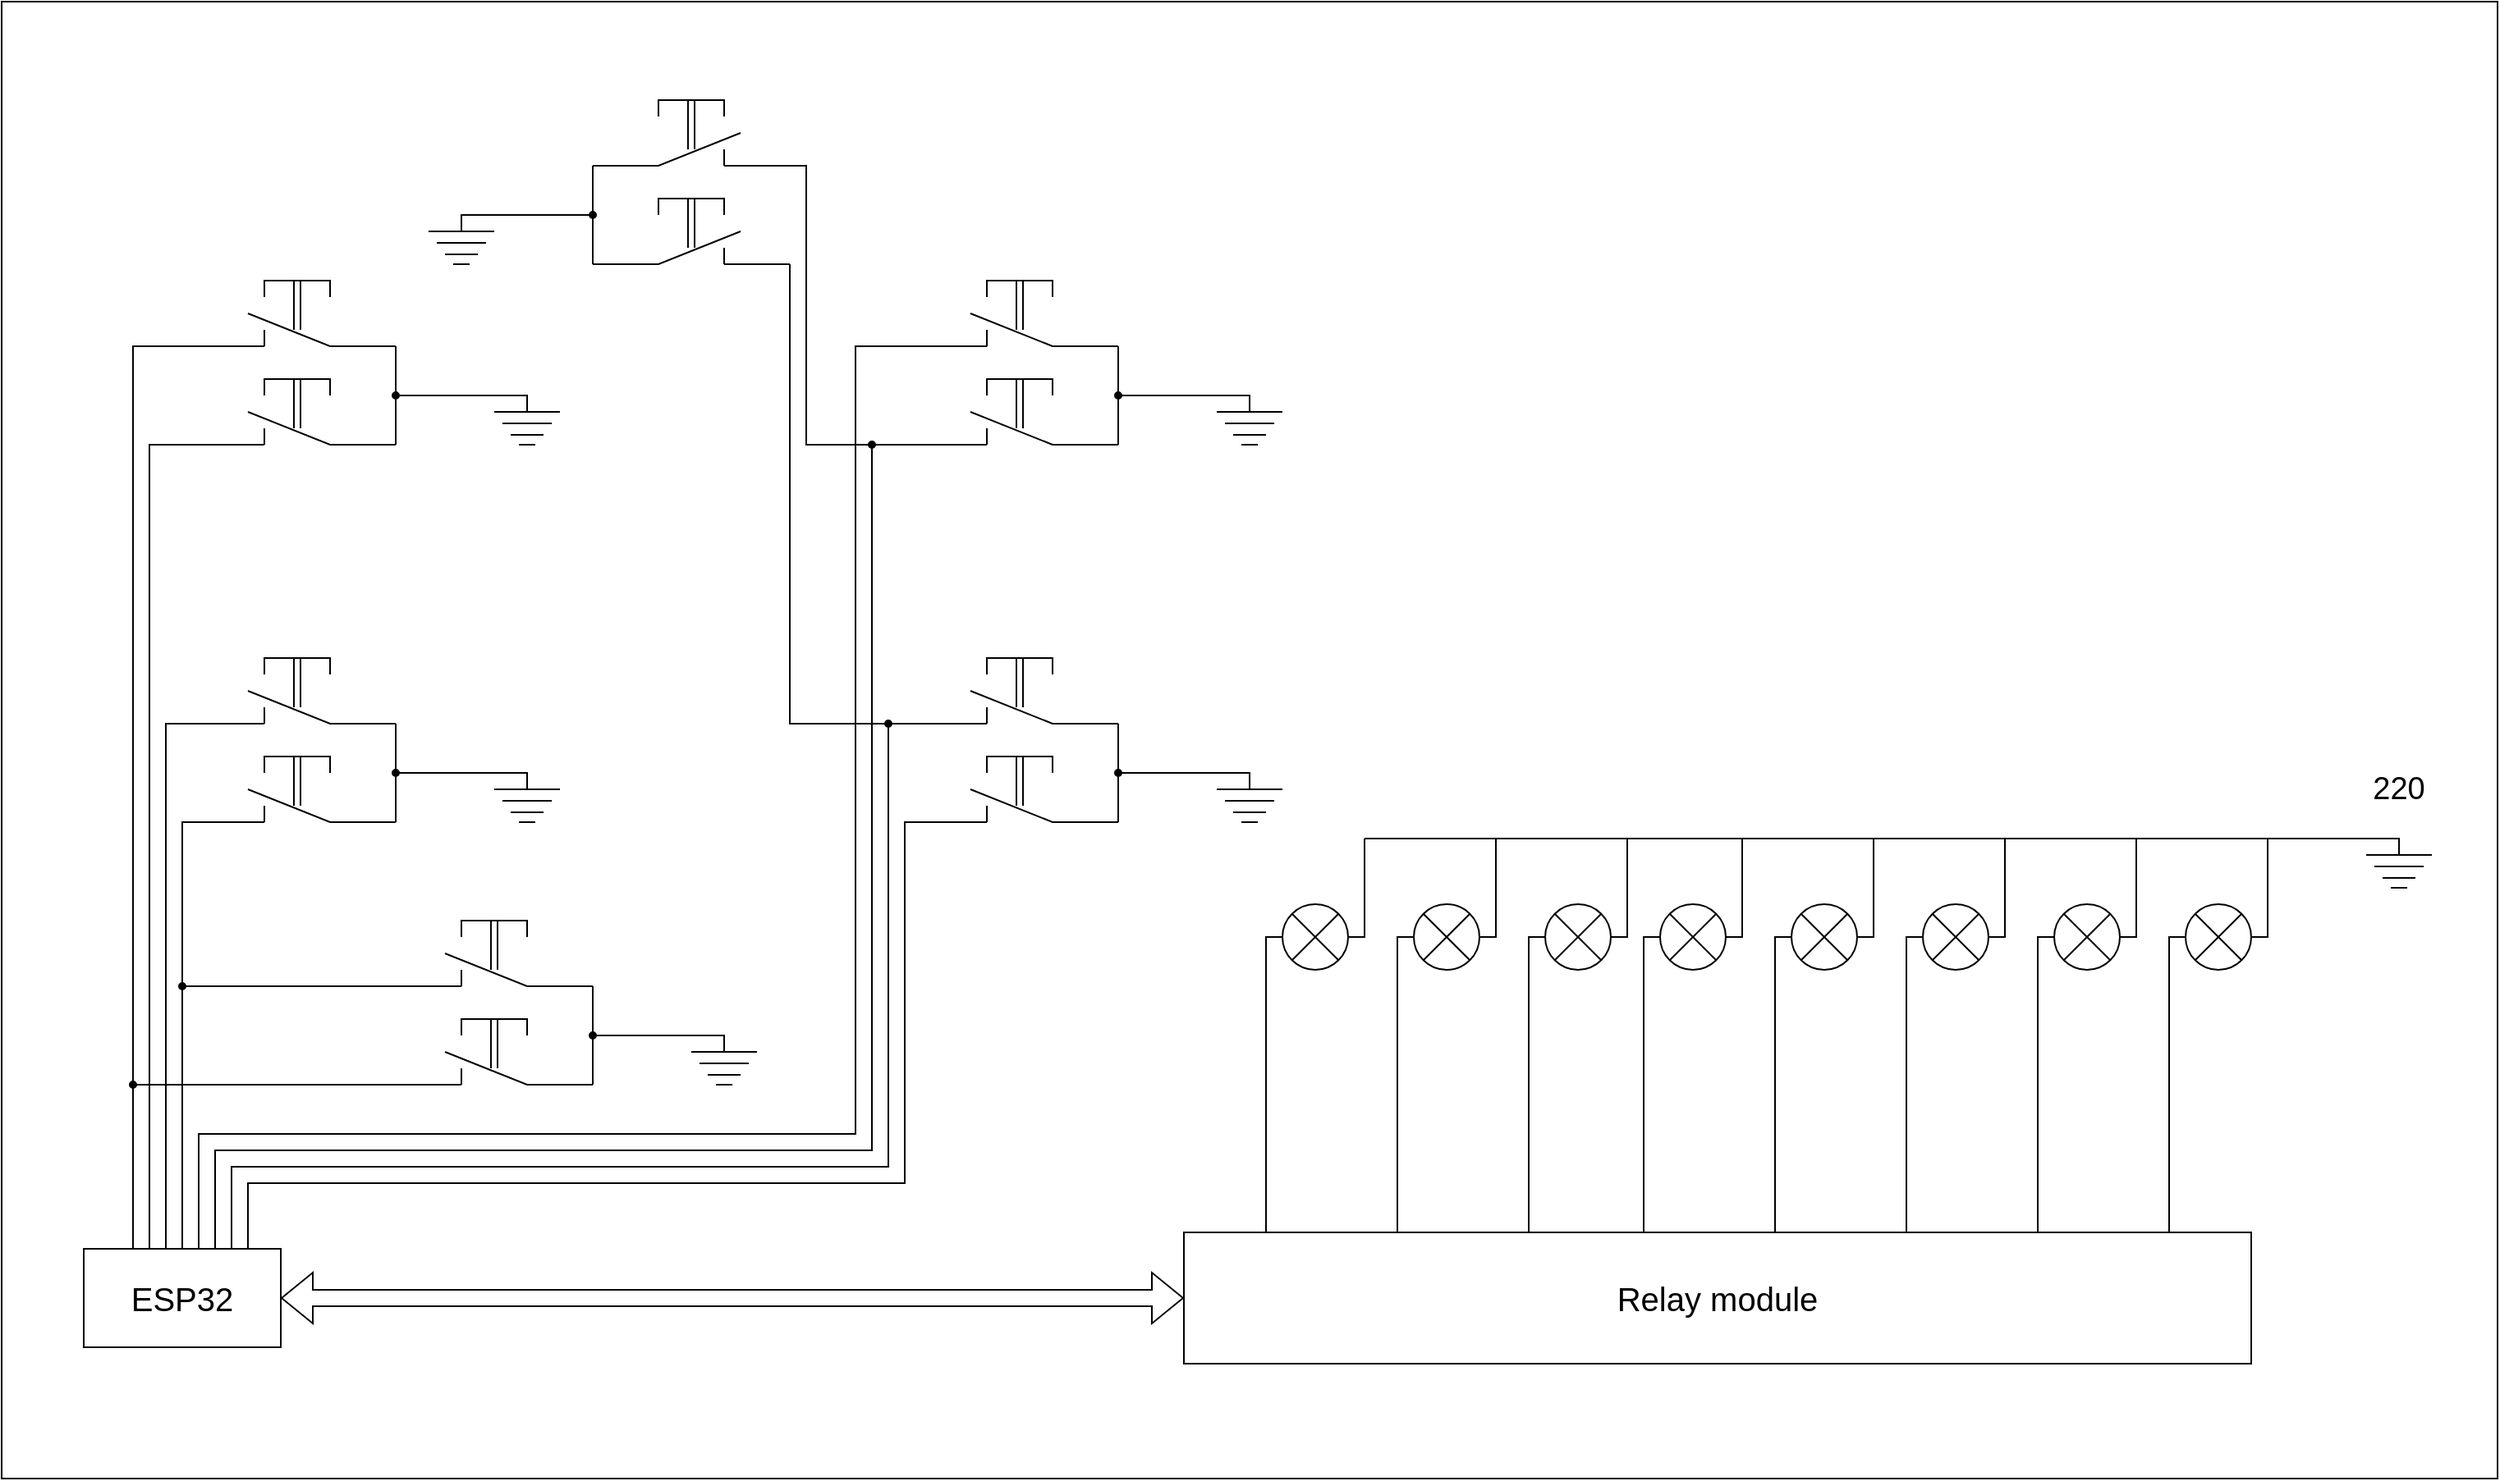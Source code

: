 <mxfile version="20.0.3" type="device"><diagram id="iDMBvW8g3B0puc7nR-Gn" name="Page-1"><mxGraphModel dx="2585" dy="1340" grid="1" gridSize="10" guides="1" tooltips="1" connect="1" arrows="1" fold="1" page="1" pageScale="1" pageWidth="1654" pageHeight="1169" math="0" shadow="0"><root><mxCell id="0"/><mxCell id="1" parent="0"/><mxCell id="HUWsHqzs_5Q1bE6HGjM9-249" value="" style="rounded=0;whiteSpace=wrap;html=1;fontSize=20;fillColor=#FFFFFF;" vertex="1" parent="1"><mxGeometry x="800" y="120" width="1520" height="900" as="geometry"/></mxCell><mxCell id="HUWsHqzs_5Q1bE6HGjM9-3" value="ESP32" style="rounded=0;whiteSpace=wrap;html=1;fontSize=20;" vertex="1" parent="1"><mxGeometry x="850" y="880" width="120" height="60" as="geometry"/></mxCell><mxCell id="HUWsHqzs_5Q1bE6HGjM9-4" value="Relay module" style="rounded=0;whiteSpace=wrap;html=1;fontSize=20;" vertex="1" parent="1"><mxGeometry x="1520" y="870" width="650" height="80" as="geometry"/></mxCell><mxCell id="HUWsHqzs_5Q1bE6HGjM9-5" value="" style="shape=flexArrow;endArrow=classic;startArrow=classic;html=1;rounded=0;entryX=1;entryY=0.5;entryDx=0;entryDy=0;exitX=0;exitY=0.5;exitDx=0;exitDy=0;" edge="1" parent="1" source="HUWsHqzs_5Q1bE6HGjM9-4" target="HUWsHqzs_5Q1bE6HGjM9-3"><mxGeometry width="100" height="100" relative="1" as="geometry"><mxPoint x="360" y="690" as="sourcePoint"/><mxPoint x="460" y="590" as="targetPoint"/></mxGeometry></mxCell><mxCell id="HUWsHqzs_5Q1bE6HGjM9-27" value="" style="endArrow=none;html=1;rounded=0;" edge="1" parent="1"><mxGeometry width="50" height="50" relative="1" as="geometry"><mxPoint x="2260" y="640" as="sourcePoint"/><mxPoint x="2180" y="630" as="targetPoint"/><Array as="points"><mxPoint x="2260" y="630"/></Array></mxGeometry></mxCell><mxCell id="HUWsHqzs_5Q1bE6HGjM9-28" value="" style="endArrow=none;html=1;rounded=0;" edge="1" parent="1"><mxGeometry width="50" height="50" relative="1" as="geometry"><mxPoint x="2240" y="640" as="sourcePoint"/><mxPoint x="2280" y="640" as="targetPoint"/></mxGeometry></mxCell><mxCell id="HUWsHqzs_5Q1bE6HGjM9-29" value="" style="endArrow=none;html=1;rounded=0;" edge="1" parent="1"><mxGeometry width="50" height="50" relative="1" as="geometry"><mxPoint x="2245" y="647" as="sourcePoint"/><mxPoint x="2275" y="647" as="targetPoint"/></mxGeometry></mxCell><mxCell id="HUWsHqzs_5Q1bE6HGjM9-30" value="" style="endArrow=none;html=1;rounded=0;" edge="1" parent="1"><mxGeometry width="50" height="50" relative="1" as="geometry"><mxPoint x="2250" y="654" as="sourcePoint"/><mxPoint x="2270" y="654" as="targetPoint"/></mxGeometry></mxCell><mxCell id="HUWsHqzs_5Q1bE6HGjM9-31" value="" style="endArrow=none;html=1;rounded=0;" edge="1" parent="1"><mxGeometry width="50" height="50" relative="1" as="geometry"><mxPoint x="2255" y="660" as="sourcePoint"/><mxPoint x="2265" y="660" as="targetPoint"/></mxGeometry></mxCell><mxCell id="HUWsHqzs_5Q1bE6HGjM9-32" value="" style="group" vertex="1" connectable="0" parent="1"><mxGeometry x="920" y="290" width="700" height="560" as="geometry"/></mxCell><mxCell id="HUWsHqzs_5Q1bE6HGjM9-7" value="" style="endArrow=none;html=1;rounded=0;" edge="1" parent="HUWsHqzs_5Q1bE6HGjM9-32"><mxGeometry width="50" height="50" relative="1" as="geometry"><mxPoint y="40" as="sourcePoint"/><mxPoint x="40" y="40" as="targetPoint"/></mxGeometry></mxCell><mxCell id="HUWsHqzs_5Q1bE6HGjM9-8" value="" style="endArrow=none;html=1;rounded=0;" edge="1" parent="HUWsHqzs_5Q1bE6HGjM9-32"><mxGeometry width="50" height="50" relative="1" as="geometry"><mxPoint x="40" y="40" as="sourcePoint"/><mxPoint x="40" y="30" as="targetPoint"/></mxGeometry></mxCell><mxCell id="HUWsHqzs_5Q1bE6HGjM9-9" value="" style="endArrow=none;html=1;rounded=0;" edge="1" parent="HUWsHqzs_5Q1bE6HGjM9-32"><mxGeometry width="50" height="50" relative="1" as="geometry"><mxPoint x="30" y="20" as="sourcePoint"/><mxPoint x="120" y="40" as="targetPoint"/><Array as="points"><mxPoint x="80" y="40"/></Array></mxGeometry></mxCell><mxCell id="HUWsHqzs_5Q1bE6HGjM9-10" value="" style="endArrow=none;html=1;rounded=0;shape=link;" edge="1" parent="HUWsHqzs_5Q1bE6HGjM9-32"><mxGeometry width="50" height="50" relative="1" as="geometry"><mxPoint x="60" y="30" as="sourcePoint"/><mxPoint x="60" as="targetPoint"/></mxGeometry></mxCell><mxCell id="HUWsHqzs_5Q1bE6HGjM9-11" value="" style="endArrow=none;html=1;rounded=0;" edge="1" parent="HUWsHqzs_5Q1bE6HGjM9-32"><mxGeometry width="50" height="50" relative="1" as="geometry"><mxPoint x="40" y="10" as="sourcePoint"/><mxPoint x="80" y="10" as="targetPoint"/><Array as="points"><mxPoint x="40"/><mxPoint x="80"/></Array></mxGeometry></mxCell><mxCell id="HUWsHqzs_5Q1bE6HGjM9-12" value="" style="endArrow=none;html=1;rounded=0;" edge="1" parent="HUWsHqzs_5Q1bE6HGjM9-32"><mxGeometry width="50" height="50" relative="1" as="geometry"><mxPoint y="100" as="sourcePoint"/><mxPoint x="40" y="100" as="targetPoint"/></mxGeometry></mxCell><mxCell id="HUWsHqzs_5Q1bE6HGjM9-13" value="" style="endArrow=none;html=1;rounded=0;" edge="1" parent="HUWsHqzs_5Q1bE6HGjM9-32"><mxGeometry width="50" height="50" relative="1" as="geometry"><mxPoint x="40" y="100" as="sourcePoint"/><mxPoint x="40" y="90" as="targetPoint"/></mxGeometry></mxCell><mxCell id="HUWsHqzs_5Q1bE6HGjM9-14" value="" style="endArrow=none;html=1;rounded=0;" edge="1" parent="HUWsHqzs_5Q1bE6HGjM9-32"><mxGeometry width="50" height="50" relative="1" as="geometry"><mxPoint x="30" y="80" as="sourcePoint"/><mxPoint x="120" y="100" as="targetPoint"/><Array as="points"><mxPoint x="80" y="100"/></Array></mxGeometry></mxCell><mxCell id="HUWsHqzs_5Q1bE6HGjM9-15" value="" style="endArrow=none;html=1;rounded=0;shape=link;" edge="1" parent="HUWsHqzs_5Q1bE6HGjM9-32"><mxGeometry width="50" height="50" relative="1" as="geometry"><mxPoint x="60" y="90" as="sourcePoint"/><mxPoint x="60" y="60" as="targetPoint"/></mxGeometry></mxCell><mxCell id="HUWsHqzs_5Q1bE6HGjM9-16" value="" style="endArrow=none;html=1;rounded=0;" edge="1" parent="HUWsHqzs_5Q1bE6HGjM9-32"><mxGeometry width="50" height="50" relative="1" as="geometry"><mxPoint x="40" y="70" as="sourcePoint"/><mxPoint x="80" y="70" as="targetPoint"/><Array as="points"><mxPoint x="40" y="60"/><mxPoint x="80" y="60"/></Array></mxGeometry></mxCell><mxCell id="HUWsHqzs_5Q1bE6HGjM9-17" value="" style="endArrow=none;html=1;rounded=0;" edge="1" parent="HUWsHqzs_5Q1bE6HGjM9-32"><mxGeometry width="50" height="50" relative="1" as="geometry"><mxPoint x="120" y="100" as="sourcePoint"/><mxPoint x="120" y="40" as="targetPoint"/></mxGeometry></mxCell><mxCell id="HUWsHqzs_5Q1bE6HGjM9-18" value="" style="endArrow=none;html=1;rounded=0;" edge="1" parent="HUWsHqzs_5Q1bE6HGjM9-32"><mxGeometry width="50" height="50" relative="1" as="geometry"><mxPoint x="200" y="80" as="sourcePoint"/><mxPoint x="120" y="70" as="targetPoint"/><Array as="points"><mxPoint x="200" y="70"/></Array></mxGeometry></mxCell><mxCell id="HUWsHqzs_5Q1bE6HGjM9-19" value="" style="ellipse;whiteSpace=wrap;html=1;aspect=fixed;fillColor=#000000;" vertex="1" parent="HUWsHqzs_5Q1bE6HGjM9-32"><mxGeometry x="118" y="68" width="4" height="4" as="geometry"/></mxCell><mxCell id="HUWsHqzs_5Q1bE6HGjM9-21" value="" style="endArrow=none;html=1;rounded=0;" edge="1" parent="HUWsHqzs_5Q1bE6HGjM9-32"><mxGeometry width="50" height="50" relative="1" as="geometry"><mxPoint x="180" y="80" as="sourcePoint"/><mxPoint x="220" y="80" as="targetPoint"/></mxGeometry></mxCell><mxCell id="HUWsHqzs_5Q1bE6HGjM9-24" value="" style="endArrow=none;html=1;rounded=0;" edge="1" parent="HUWsHqzs_5Q1bE6HGjM9-32"><mxGeometry width="50" height="50" relative="1" as="geometry"><mxPoint x="185" y="87" as="sourcePoint"/><mxPoint x="215" y="87" as="targetPoint"/></mxGeometry></mxCell><mxCell id="HUWsHqzs_5Q1bE6HGjM9-25" value="" style="endArrow=none;html=1;rounded=0;" edge="1" parent="HUWsHqzs_5Q1bE6HGjM9-32"><mxGeometry width="50" height="50" relative="1" as="geometry"><mxPoint x="190" y="94" as="sourcePoint"/><mxPoint x="210" y="94" as="targetPoint"/></mxGeometry></mxCell><mxCell id="HUWsHqzs_5Q1bE6HGjM9-26" value="" style="endArrow=none;html=1;rounded=0;" edge="1" parent="HUWsHqzs_5Q1bE6HGjM9-32"><mxGeometry width="50" height="50" relative="1" as="geometry"><mxPoint x="195" y="100" as="sourcePoint"/><mxPoint x="205" y="100" as="targetPoint"/></mxGeometry></mxCell><mxCell id="HUWsHqzs_5Q1bE6HGjM9-128" value="" style="endArrow=none;html=1;rounded=0;" edge="1" parent="HUWsHqzs_5Q1bE6HGjM9-32"><mxGeometry width="50" height="50" relative="1" as="geometry"><mxPoint x="440" y="40.0" as="sourcePoint"/><mxPoint x="480" y="40.0" as="targetPoint"/></mxGeometry></mxCell><mxCell id="HUWsHqzs_5Q1bE6HGjM9-129" value="" style="endArrow=none;html=1;rounded=0;" edge="1" parent="HUWsHqzs_5Q1bE6HGjM9-32"><mxGeometry width="50" height="50" relative="1" as="geometry"><mxPoint x="480" y="40.0" as="sourcePoint"/><mxPoint x="480" y="30.0" as="targetPoint"/></mxGeometry></mxCell><mxCell id="HUWsHqzs_5Q1bE6HGjM9-130" value="" style="endArrow=none;html=1;rounded=0;" edge="1" parent="HUWsHqzs_5Q1bE6HGjM9-32"><mxGeometry width="50" height="50" relative="1" as="geometry"><mxPoint x="470" y="20.0" as="sourcePoint"/><mxPoint x="560" y="40.0" as="targetPoint"/><Array as="points"><mxPoint x="520" y="40"/></Array></mxGeometry></mxCell><mxCell id="HUWsHqzs_5Q1bE6HGjM9-131" value="" style="endArrow=none;html=1;rounded=0;shape=link;" edge="1" parent="HUWsHqzs_5Q1bE6HGjM9-32"><mxGeometry width="50" height="50" relative="1" as="geometry"><mxPoint x="500" y="30.0" as="sourcePoint"/><mxPoint x="500" y="-1.137e-13" as="targetPoint"/></mxGeometry></mxCell><mxCell id="HUWsHqzs_5Q1bE6HGjM9-132" value="" style="endArrow=none;html=1;rounded=0;" edge="1" parent="HUWsHqzs_5Q1bE6HGjM9-32"><mxGeometry width="50" height="50" relative="1" as="geometry"><mxPoint x="480" y="10.0" as="sourcePoint"/><mxPoint x="520" y="10.0" as="targetPoint"/><Array as="points"><mxPoint x="480"/><mxPoint x="520"/></Array></mxGeometry></mxCell><mxCell id="HUWsHqzs_5Q1bE6HGjM9-133" value="" style="endArrow=none;html=1;rounded=0;" edge="1" parent="HUWsHqzs_5Q1bE6HGjM9-32"><mxGeometry width="50" height="50" relative="1" as="geometry"><mxPoint x="440" y="100" as="sourcePoint"/><mxPoint x="480" y="100" as="targetPoint"/></mxGeometry></mxCell><mxCell id="HUWsHqzs_5Q1bE6HGjM9-134" value="" style="endArrow=none;html=1;rounded=0;" edge="1" parent="HUWsHqzs_5Q1bE6HGjM9-32"><mxGeometry width="50" height="50" relative="1" as="geometry"><mxPoint x="480" y="100" as="sourcePoint"/><mxPoint x="480" y="90" as="targetPoint"/></mxGeometry></mxCell><mxCell id="HUWsHqzs_5Q1bE6HGjM9-135" value="" style="endArrow=none;html=1;rounded=0;" edge="1" parent="HUWsHqzs_5Q1bE6HGjM9-32"><mxGeometry width="50" height="50" relative="1" as="geometry"><mxPoint x="470" y="80" as="sourcePoint"/><mxPoint x="560" y="100" as="targetPoint"/><Array as="points"><mxPoint x="520" y="100"/></Array></mxGeometry></mxCell><mxCell id="HUWsHqzs_5Q1bE6HGjM9-136" value="" style="endArrow=none;html=1;rounded=0;shape=link;" edge="1" parent="HUWsHqzs_5Q1bE6HGjM9-32"><mxGeometry width="50" height="50" relative="1" as="geometry"><mxPoint x="500" y="90" as="sourcePoint"/><mxPoint x="500" y="60.0" as="targetPoint"/></mxGeometry></mxCell><mxCell id="HUWsHqzs_5Q1bE6HGjM9-137" value="" style="endArrow=none;html=1;rounded=0;" edge="1" parent="HUWsHqzs_5Q1bE6HGjM9-32"><mxGeometry width="50" height="50" relative="1" as="geometry"><mxPoint x="480" y="70.0" as="sourcePoint"/><mxPoint x="520" y="70.0" as="targetPoint"/><Array as="points"><mxPoint x="480" y="60"/><mxPoint x="520" y="60"/></Array></mxGeometry></mxCell><mxCell id="HUWsHqzs_5Q1bE6HGjM9-138" value="" style="endArrow=none;html=1;rounded=0;" edge="1" parent="HUWsHqzs_5Q1bE6HGjM9-32"><mxGeometry width="50" height="50" relative="1" as="geometry"><mxPoint x="560" y="100" as="sourcePoint"/><mxPoint x="560" y="40.0" as="targetPoint"/></mxGeometry></mxCell><mxCell id="HUWsHqzs_5Q1bE6HGjM9-139" value="" style="endArrow=none;html=1;rounded=0;" edge="1" parent="HUWsHqzs_5Q1bE6HGjM9-32"><mxGeometry width="50" height="50" relative="1" as="geometry"><mxPoint x="640" y="80" as="sourcePoint"/><mxPoint x="560" y="70.0" as="targetPoint"/><Array as="points"><mxPoint x="640" y="70"/></Array></mxGeometry></mxCell><mxCell id="HUWsHqzs_5Q1bE6HGjM9-140" value="" style="ellipse;whiteSpace=wrap;html=1;aspect=fixed;fillColor=#000000;" vertex="1" parent="HUWsHqzs_5Q1bE6HGjM9-32"><mxGeometry x="558" y="68" width="4" height="4" as="geometry"/></mxCell><mxCell id="HUWsHqzs_5Q1bE6HGjM9-141" value="" style="endArrow=none;html=1;rounded=0;" edge="1" parent="HUWsHqzs_5Q1bE6HGjM9-32"><mxGeometry width="50" height="50" relative="1" as="geometry"><mxPoint x="620" y="80" as="sourcePoint"/><mxPoint x="660" y="80" as="targetPoint"/></mxGeometry></mxCell><mxCell id="HUWsHqzs_5Q1bE6HGjM9-142" value="" style="endArrow=none;html=1;rounded=0;" edge="1" parent="HUWsHqzs_5Q1bE6HGjM9-32"><mxGeometry width="50" height="50" relative="1" as="geometry"><mxPoint x="625" y="87" as="sourcePoint"/><mxPoint x="655" y="87" as="targetPoint"/></mxGeometry></mxCell><mxCell id="HUWsHqzs_5Q1bE6HGjM9-143" value="" style="endArrow=none;html=1;rounded=0;" edge="1" parent="HUWsHqzs_5Q1bE6HGjM9-32"><mxGeometry width="50" height="50" relative="1" as="geometry"><mxPoint x="630" y="94" as="sourcePoint"/><mxPoint x="650" y="94" as="targetPoint"/></mxGeometry></mxCell><mxCell id="HUWsHqzs_5Q1bE6HGjM9-144" value="" style="endArrow=none;html=1;rounded=0;" edge="1" parent="HUWsHqzs_5Q1bE6HGjM9-32"><mxGeometry width="50" height="50" relative="1" as="geometry"><mxPoint x="635" y="100" as="sourcePoint"/><mxPoint x="645" y="100" as="targetPoint"/></mxGeometry></mxCell><mxCell id="HUWsHqzs_5Q1bE6HGjM9-145" value="" style="group" vertex="1" connectable="0" parent="HUWsHqzs_5Q1bE6HGjM9-32"><mxGeometry x="440" y="230" width="220" height="100" as="geometry"/></mxCell><mxCell id="HUWsHqzs_5Q1bE6HGjM9-146" value="" style="endArrow=none;html=1;rounded=0;" edge="1" parent="HUWsHqzs_5Q1bE6HGjM9-145"><mxGeometry width="50" height="50" relative="1" as="geometry"><mxPoint y="40" as="sourcePoint"/><mxPoint x="40" y="40" as="targetPoint"/></mxGeometry></mxCell><mxCell id="HUWsHqzs_5Q1bE6HGjM9-147" value="" style="endArrow=none;html=1;rounded=0;" edge="1" parent="HUWsHqzs_5Q1bE6HGjM9-145"><mxGeometry width="50" height="50" relative="1" as="geometry"><mxPoint x="40" y="40" as="sourcePoint"/><mxPoint x="40" y="30" as="targetPoint"/></mxGeometry></mxCell><mxCell id="HUWsHqzs_5Q1bE6HGjM9-148" value="" style="endArrow=none;html=1;rounded=0;" edge="1" parent="HUWsHqzs_5Q1bE6HGjM9-145"><mxGeometry width="50" height="50" relative="1" as="geometry"><mxPoint x="30" y="20" as="sourcePoint"/><mxPoint x="120" y="40" as="targetPoint"/><Array as="points"><mxPoint x="80" y="40"/></Array></mxGeometry></mxCell><mxCell id="HUWsHqzs_5Q1bE6HGjM9-149" value="" style="endArrow=none;html=1;rounded=0;shape=link;" edge="1" parent="HUWsHqzs_5Q1bE6HGjM9-145"><mxGeometry width="50" height="50" relative="1" as="geometry"><mxPoint x="60" y="30" as="sourcePoint"/><mxPoint x="60" as="targetPoint"/></mxGeometry></mxCell><mxCell id="HUWsHqzs_5Q1bE6HGjM9-150" value="" style="endArrow=none;html=1;rounded=0;" edge="1" parent="HUWsHqzs_5Q1bE6HGjM9-145"><mxGeometry width="50" height="50" relative="1" as="geometry"><mxPoint x="40" y="10" as="sourcePoint"/><mxPoint x="80" y="10" as="targetPoint"/><Array as="points"><mxPoint x="40"/><mxPoint x="80"/></Array></mxGeometry></mxCell><mxCell id="HUWsHqzs_5Q1bE6HGjM9-151" value="" style="endArrow=none;html=1;rounded=0;" edge="1" parent="HUWsHqzs_5Q1bE6HGjM9-145"><mxGeometry width="50" height="50" relative="1" as="geometry"><mxPoint y="100" as="sourcePoint"/><mxPoint x="40" y="100" as="targetPoint"/></mxGeometry></mxCell><mxCell id="HUWsHqzs_5Q1bE6HGjM9-152" value="" style="endArrow=none;html=1;rounded=0;" edge="1" parent="HUWsHqzs_5Q1bE6HGjM9-145"><mxGeometry width="50" height="50" relative="1" as="geometry"><mxPoint x="40" y="100" as="sourcePoint"/><mxPoint x="40" y="90" as="targetPoint"/></mxGeometry></mxCell><mxCell id="HUWsHqzs_5Q1bE6HGjM9-153" value="" style="endArrow=none;html=1;rounded=0;" edge="1" parent="HUWsHqzs_5Q1bE6HGjM9-145"><mxGeometry width="50" height="50" relative="1" as="geometry"><mxPoint x="30" y="80" as="sourcePoint"/><mxPoint x="120" y="100" as="targetPoint"/><Array as="points"><mxPoint x="80" y="100"/></Array></mxGeometry></mxCell><mxCell id="HUWsHqzs_5Q1bE6HGjM9-154" value="" style="endArrow=none;html=1;rounded=0;shape=link;" edge="1" parent="HUWsHqzs_5Q1bE6HGjM9-145"><mxGeometry width="50" height="50" relative="1" as="geometry"><mxPoint x="60" y="90" as="sourcePoint"/><mxPoint x="60" y="60" as="targetPoint"/></mxGeometry></mxCell><mxCell id="HUWsHqzs_5Q1bE6HGjM9-155" value="" style="endArrow=none;html=1;rounded=0;" edge="1" parent="HUWsHqzs_5Q1bE6HGjM9-145"><mxGeometry width="50" height="50" relative="1" as="geometry"><mxPoint x="40" y="70" as="sourcePoint"/><mxPoint x="80" y="70" as="targetPoint"/><Array as="points"><mxPoint x="40" y="60"/><mxPoint x="80" y="60"/></Array></mxGeometry></mxCell><mxCell id="HUWsHqzs_5Q1bE6HGjM9-156" value="" style="endArrow=none;html=1;rounded=0;" edge="1" parent="HUWsHqzs_5Q1bE6HGjM9-145"><mxGeometry width="50" height="50" relative="1" as="geometry"><mxPoint x="120" y="100" as="sourcePoint"/><mxPoint x="120" y="40" as="targetPoint"/></mxGeometry></mxCell><mxCell id="HUWsHqzs_5Q1bE6HGjM9-157" value="" style="endArrow=none;html=1;rounded=0;" edge="1" parent="HUWsHqzs_5Q1bE6HGjM9-145"><mxGeometry width="50" height="50" relative="1" as="geometry"><mxPoint x="200" y="80" as="sourcePoint"/><mxPoint x="120" y="70" as="targetPoint"/><Array as="points"><mxPoint x="200" y="70"/></Array></mxGeometry></mxCell><mxCell id="HUWsHqzs_5Q1bE6HGjM9-158" value="" style="ellipse;whiteSpace=wrap;html=1;aspect=fixed;fillColor=#000000;" vertex="1" parent="HUWsHqzs_5Q1bE6HGjM9-145"><mxGeometry x="118" y="68" width="4" height="4" as="geometry"/></mxCell><mxCell id="HUWsHqzs_5Q1bE6HGjM9-159" value="" style="endArrow=none;html=1;rounded=0;" edge="1" parent="HUWsHqzs_5Q1bE6HGjM9-145"><mxGeometry width="50" height="50" relative="1" as="geometry"><mxPoint x="180" y="80" as="sourcePoint"/><mxPoint x="220" y="80" as="targetPoint"/></mxGeometry></mxCell><mxCell id="HUWsHqzs_5Q1bE6HGjM9-160" value="" style="endArrow=none;html=1;rounded=0;" edge="1" parent="HUWsHqzs_5Q1bE6HGjM9-145"><mxGeometry width="50" height="50" relative="1" as="geometry"><mxPoint x="185" y="87" as="sourcePoint"/><mxPoint x="215" y="87" as="targetPoint"/></mxGeometry></mxCell><mxCell id="HUWsHqzs_5Q1bE6HGjM9-161" value="" style="endArrow=none;html=1;rounded=0;" edge="1" parent="HUWsHqzs_5Q1bE6HGjM9-145"><mxGeometry width="50" height="50" relative="1" as="geometry"><mxPoint x="190" y="94" as="sourcePoint"/><mxPoint x="210" y="94" as="targetPoint"/></mxGeometry></mxCell><mxCell id="HUWsHqzs_5Q1bE6HGjM9-162" value="" style="endArrow=none;html=1;rounded=0;" edge="1" parent="HUWsHqzs_5Q1bE6HGjM9-145"><mxGeometry width="50" height="50" relative="1" as="geometry"><mxPoint x="195" y="100" as="sourcePoint"/><mxPoint x="205" y="100" as="targetPoint"/></mxGeometry></mxCell><mxCell id="HUWsHqzs_5Q1bE6HGjM9-163" value="" style="endArrow=none;html=1;rounded=0;" edge="1" parent="HUWsHqzs_5Q1bE6HGjM9-32"><mxGeometry width="50" height="50" relative="1" as="geometry"><mxPoint x="410" y="510" as="sourcePoint"/><mxPoint x="440" y="100" as="targetPoint"/><Array as="points"><mxPoint x="410" y="100"/></Array></mxGeometry></mxCell><mxCell id="HUWsHqzs_5Q1bE6HGjM9-164" value="" style="endArrow=none;html=1;rounded=0;" edge="1" parent="HUWsHqzs_5Q1bE6HGjM9-32"><mxGeometry width="50" height="50" relative="1" as="geometry"><mxPoint x="430" y="510" as="sourcePoint"/><mxPoint x="440" y="330" as="targetPoint"/><Array as="points"><mxPoint x="430" y="330"/></Array></mxGeometry></mxCell><mxCell id="HUWsHqzs_5Q1bE6HGjM9-165" value="" style="endArrow=none;html=1;rounded=0;" edge="1" parent="HUWsHqzs_5Q1bE6HGjM9-32"><mxGeometry width="50" height="50" relative="1" as="geometry"><mxPoint x="420" y="510" as="sourcePoint"/><mxPoint x="440" y="270" as="targetPoint"/><Array as="points"><mxPoint x="420" y="270"/></Array></mxGeometry></mxCell><mxCell id="HUWsHqzs_5Q1bE6HGjM9-166" value="" style="endArrow=none;html=1;rounded=0;" edge="1" parent="HUWsHqzs_5Q1bE6HGjM9-32"><mxGeometry width="50" height="50" relative="1" as="geometry"><mxPoint x="400" y="510" as="sourcePoint"/><mxPoint x="440" y="40.0" as="targetPoint"/><Array as="points"><mxPoint x="400" y="40"/></Array></mxGeometry></mxCell><mxCell id="HUWsHqzs_5Q1bE6HGjM9-105" value="" style="group" vertex="1" connectable="0" parent="HUWsHqzs_5Q1bE6HGjM9-32"><mxGeometry x="120" y="390" width="220" height="100" as="geometry"/></mxCell><mxCell id="HUWsHqzs_5Q1bE6HGjM9-106" value="" style="endArrow=none;html=1;rounded=0;" edge="1" parent="HUWsHqzs_5Q1bE6HGjM9-105"><mxGeometry width="50" height="50" relative="1" as="geometry"><mxPoint y="40" as="sourcePoint"/><mxPoint x="40" y="40" as="targetPoint"/></mxGeometry></mxCell><mxCell id="HUWsHqzs_5Q1bE6HGjM9-107" value="" style="endArrow=none;html=1;rounded=0;" edge="1" parent="HUWsHqzs_5Q1bE6HGjM9-105"><mxGeometry width="50" height="50" relative="1" as="geometry"><mxPoint x="40" y="40" as="sourcePoint"/><mxPoint x="40" y="30" as="targetPoint"/></mxGeometry></mxCell><mxCell id="HUWsHqzs_5Q1bE6HGjM9-108" value="" style="endArrow=none;html=1;rounded=0;" edge="1" parent="HUWsHqzs_5Q1bE6HGjM9-105"><mxGeometry width="50" height="50" relative="1" as="geometry"><mxPoint x="30" y="20" as="sourcePoint"/><mxPoint x="120" y="40" as="targetPoint"/><Array as="points"><mxPoint x="80" y="40"/></Array></mxGeometry></mxCell><mxCell id="HUWsHqzs_5Q1bE6HGjM9-109" value="" style="endArrow=none;html=1;rounded=0;shape=link;" edge="1" parent="HUWsHqzs_5Q1bE6HGjM9-105"><mxGeometry width="50" height="50" relative="1" as="geometry"><mxPoint x="60" y="30" as="sourcePoint"/><mxPoint x="60" as="targetPoint"/></mxGeometry></mxCell><mxCell id="HUWsHqzs_5Q1bE6HGjM9-110" value="" style="endArrow=none;html=1;rounded=0;" edge="1" parent="HUWsHqzs_5Q1bE6HGjM9-105"><mxGeometry width="50" height="50" relative="1" as="geometry"><mxPoint x="40" y="10" as="sourcePoint"/><mxPoint x="80" y="10" as="targetPoint"/><Array as="points"><mxPoint x="40"/><mxPoint x="80"/></Array></mxGeometry></mxCell><mxCell id="HUWsHqzs_5Q1bE6HGjM9-111" value="" style="endArrow=none;html=1;rounded=0;" edge="1" parent="HUWsHqzs_5Q1bE6HGjM9-105"><mxGeometry width="50" height="50" relative="1" as="geometry"><mxPoint y="100" as="sourcePoint"/><mxPoint x="40" y="100" as="targetPoint"/></mxGeometry></mxCell><mxCell id="HUWsHqzs_5Q1bE6HGjM9-112" value="" style="endArrow=none;html=1;rounded=0;" edge="1" parent="HUWsHqzs_5Q1bE6HGjM9-105"><mxGeometry width="50" height="50" relative="1" as="geometry"><mxPoint x="40" y="100" as="sourcePoint"/><mxPoint x="40" y="90" as="targetPoint"/></mxGeometry></mxCell><mxCell id="HUWsHqzs_5Q1bE6HGjM9-113" value="" style="endArrow=none;html=1;rounded=0;" edge="1" parent="HUWsHqzs_5Q1bE6HGjM9-105"><mxGeometry width="50" height="50" relative="1" as="geometry"><mxPoint x="30" y="80" as="sourcePoint"/><mxPoint x="120" y="100" as="targetPoint"/><Array as="points"><mxPoint x="80" y="100"/></Array></mxGeometry></mxCell><mxCell id="HUWsHqzs_5Q1bE6HGjM9-114" value="" style="endArrow=none;html=1;rounded=0;shape=link;" edge="1" parent="HUWsHqzs_5Q1bE6HGjM9-105"><mxGeometry width="50" height="50" relative="1" as="geometry"><mxPoint x="60" y="90" as="sourcePoint"/><mxPoint x="60" y="60" as="targetPoint"/></mxGeometry></mxCell><mxCell id="HUWsHqzs_5Q1bE6HGjM9-115" value="" style="endArrow=none;html=1;rounded=0;" edge="1" parent="HUWsHqzs_5Q1bE6HGjM9-105"><mxGeometry width="50" height="50" relative="1" as="geometry"><mxPoint x="40" y="70" as="sourcePoint"/><mxPoint x="80" y="70" as="targetPoint"/><Array as="points"><mxPoint x="40" y="60"/><mxPoint x="80" y="60"/></Array></mxGeometry></mxCell><mxCell id="HUWsHqzs_5Q1bE6HGjM9-116" value="" style="endArrow=none;html=1;rounded=0;" edge="1" parent="HUWsHqzs_5Q1bE6HGjM9-105"><mxGeometry width="50" height="50" relative="1" as="geometry"><mxPoint x="120" y="100" as="sourcePoint"/><mxPoint x="120" y="40" as="targetPoint"/></mxGeometry></mxCell><mxCell id="HUWsHqzs_5Q1bE6HGjM9-117" value="" style="endArrow=none;html=1;rounded=0;" edge="1" parent="HUWsHqzs_5Q1bE6HGjM9-105"><mxGeometry width="50" height="50" relative="1" as="geometry"><mxPoint x="200" y="80" as="sourcePoint"/><mxPoint x="120" y="70" as="targetPoint"/><Array as="points"><mxPoint x="200" y="70"/></Array></mxGeometry></mxCell><mxCell id="HUWsHqzs_5Q1bE6HGjM9-118" value="" style="ellipse;whiteSpace=wrap;html=1;aspect=fixed;fillColor=#000000;" vertex="1" parent="HUWsHqzs_5Q1bE6HGjM9-105"><mxGeometry x="118" y="68" width="4" height="4" as="geometry"/></mxCell><mxCell id="HUWsHqzs_5Q1bE6HGjM9-119" value="" style="endArrow=none;html=1;rounded=0;" edge="1" parent="HUWsHqzs_5Q1bE6HGjM9-105"><mxGeometry width="50" height="50" relative="1" as="geometry"><mxPoint x="180" y="80" as="sourcePoint"/><mxPoint x="220" y="80" as="targetPoint"/></mxGeometry></mxCell><mxCell id="HUWsHqzs_5Q1bE6HGjM9-120" value="" style="endArrow=none;html=1;rounded=0;" edge="1" parent="HUWsHqzs_5Q1bE6HGjM9-105"><mxGeometry width="50" height="50" relative="1" as="geometry"><mxPoint x="185" y="87" as="sourcePoint"/><mxPoint x="215" y="87" as="targetPoint"/></mxGeometry></mxCell><mxCell id="HUWsHqzs_5Q1bE6HGjM9-121" value="" style="endArrow=none;html=1;rounded=0;" edge="1" parent="HUWsHqzs_5Q1bE6HGjM9-105"><mxGeometry width="50" height="50" relative="1" as="geometry"><mxPoint x="190" y="94" as="sourcePoint"/><mxPoint x="210" y="94" as="targetPoint"/></mxGeometry></mxCell><mxCell id="HUWsHqzs_5Q1bE6HGjM9-122" value="" style="endArrow=none;html=1;rounded=0;" edge="1" parent="HUWsHqzs_5Q1bE6HGjM9-105"><mxGeometry width="50" height="50" relative="1" as="geometry"><mxPoint x="195" y="100" as="sourcePoint"/><mxPoint x="205" y="100" as="targetPoint"/></mxGeometry></mxCell><mxCell id="HUWsHqzs_5Q1bE6HGjM9-169" value="" style="ellipse;whiteSpace=wrap;html=1;aspect=fixed;fillColor=#000000;" vertex="1" parent="HUWsHqzs_5Q1bE6HGjM9-32"><mxGeometry x="408" y="98" width="4" height="4" as="geometry"/></mxCell><mxCell id="HUWsHqzs_5Q1bE6HGjM9-170" value="" style="ellipse;whiteSpace=wrap;html=1;aspect=fixed;fillColor=#000000;" vertex="1" parent="HUWsHqzs_5Q1bE6HGjM9-32"><mxGeometry x="418" y="268" width="4" height="4" as="geometry"/></mxCell><mxCell id="HUWsHqzs_5Q1bE6HGjM9-33" value="" style="group" vertex="1" connectable="0" parent="1"><mxGeometry x="920" y="520" width="220" height="100" as="geometry"/></mxCell><mxCell id="HUWsHqzs_5Q1bE6HGjM9-34" value="" style="endArrow=none;html=1;rounded=0;" edge="1" parent="HUWsHqzs_5Q1bE6HGjM9-33"><mxGeometry width="50" height="50" relative="1" as="geometry"><mxPoint y="40" as="sourcePoint"/><mxPoint x="40" y="40" as="targetPoint"/></mxGeometry></mxCell><mxCell id="HUWsHqzs_5Q1bE6HGjM9-35" value="" style="endArrow=none;html=1;rounded=0;" edge="1" parent="HUWsHqzs_5Q1bE6HGjM9-33"><mxGeometry width="50" height="50" relative="1" as="geometry"><mxPoint x="40" y="40" as="sourcePoint"/><mxPoint x="40" y="30" as="targetPoint"/></mxGeometry></mxCell><mxCell id="HUWsHqzs_5Q1bE6HGjM9-36" value="" style="endArrow=none;html=1;rounded=0;" edge="1" parent="HUWsHqzs_5Q1bE6HGjM9-33"><mxGeometry width="50" height="50" relative="1" as="geometry"><mxPoint x="30" y="20" as="sourcePoint"/><mxPoint x="120" y="40" as="targetPoint"/><Array as="points"><mxPoint x="80" y="40"/></Array></mxGeometry></mxCell><mxCell id="HUWsHqzs_5Q1bE6HGjM9-37" value="" style="endArrow=none;html=1;rounded=0;shape=link;" edge="1" parent="HUWsHqzs_5Q1bE6HGjM9-33"><mxGeometry width="50" height="50" relative="1" as="geometry"><mxPoint x="60" y="30" as="sourcePoint"/><mxPoint x="60" as="targetPoint"/></mxGeometry></mxCell><mxCell id="HUWsHqzs_5Q1bE6HGjM9-38" value="" style="endArrow=none;html=1;rounded=0;" edge="1" parent="HUWsHqzs_5Q1bE6HGjM9-33"><mxGeometry width="50" height="50" relative="1" as="geometry"><mxPoint x="40" y="10" as="sourcePoint"/><mxPoint x="80" y="10" as="targetPoint"/><Array as="points"><mxPoint x="40"/><mxPoint x="80"/></Array></mxGeometry></mxCell><mxCell id="HUWsHqzs_5Q1bE6HGjM9-39" value="" style="endArrow=none;html=1;rounded=0;" edge="1" parent="HUWsHqzs_5Q1bE6HGjM9-33"><mxGeometry width="50" height="50" relative="1" as="geometry"><mxPoint y="100" as="sourcePoint"/><mxPoint x="40" y="100" as="targetPoint"/></mxGeometry></mxCell><mxCell id="HUWsHqzs_5Q1bE6HGjM9-40" value="" style="endArrow=none;html=1;rounded=0;" edge="1" parent="HUWsHqzs_5Q1bE6HGjM9-33"><mxGeometry width="50" height="50" relative="1" as="geometry"><mxPoint x="40" y="100" as="sourcePoint"/><mxPoint x="40" y="90" as="targetPoint"/></mxGeometry></mxCell><mxCell id="HUWsHqzs_5Q1bE6HGjM9-41" value="" style="endArrow=none;html=1;rounded=0;" edge="1" parent="HUWsHqzs_5Q1bE6HGjM9-33"><mxGeometry width="50" height="50" relative="1" as="geometry"><mxPoint x="30" y="80" as="sourcePoint"/><mxPoint x="120" y="100" as="targetPoint"/><Array as="points"><mxPoint x="80" y="100"/></Array></mxGeometry></mxCell><mxCell id="HUWsHqzs_5Q1bE6HGjM9-42" value="" style="endArrow=none;html=1;rounded=0;shape=link;" edge="1" parent="HUWsHqzs_5Q1bE6HGjM9-33"><mxGeometry width="50" height="50" relative="1" as="geometry"><mxPoint x="60" y="90" as="sourcePoint"/><mxPoint x="60" y="60" as="targetPoint"/></mxGeometry></mxCell><mxCell id="HUWsHqzs_5Q1bE6HGjM9-43" value="" style="endArrow=none;html=1;rounded=0;" edge="1" parent="HUWsHqzs_5Q1bE6HGjM9-33"><mxGeometry width="50" height="50" relative="1" as="geometry"><mxPoint x="40" y="70" as="sourcePoint"/><mxPoint x="80" y="70" as="targetPoint"/><Array as="points"><mxPoint x="40" y="60"/><mxPoint x="80" y="60"/></Array></mxGeometry></mxCell><mxCell id="HUWsHqzs_5Q1bE6HGjM9-44" value="" style="endArrow=none;html=1;rounded=0;" edge="1" parent="HUWsHqzs_5Q1bE6HGjM9-33"><mxGeometry width="50" height="50" relative="1" as="geometry"><mxPoint x="120" y="100" as="sourcePoint"/><mxPoint x="120" y="40" as="targetPoint"/></mxGeometry></mxCell><mxCell id="HUWsHqzs_5Q1bE6HGjM9-45" value="" style="endArrow=none;html=1;rounded=0;" edge="1" parent="HUWsHqzs_5Q1bE6HGjM9-33"><mxGeometry width="50" height="50" relative="1" as="geometry"><mxPoint x="200" y="80" as="sourcePoint"/><mxPoint x="120" y="70" as="targetPoint"/><Array as="points"><mxPoint x="200" y="70"/></Array></mxGeometry></mxCell><mxCell id="HUWsHqzs_5Q1bE6HGjM9-46" value="" style="ellipse;whiteSpace=wrap;html=1;aspect=fixed;fillColor=#000000;" vertex="1" parent="HUWsHqzs_5Q1bE6HGjM9-33"><mxGeometry x="118" y="68" width="4" height="4" as="geometry"/></mxCell><mxCell id="HUWsHqzs_5Q1bE6HGjM9-47" value="" style="endArrow=none;html=1;rounded=0;" edge="1" parent="HUWsHqzs_5Q1bE6HGjM9-33"><mxGeometry width="50" height="50" relative="1" as="geometry"><mxPoint x="180" y="80" as="sourcePoint"/><mxPoint x="220" y="80" as="targetPoint"/></mxGeometry></mxCell><mxCell id="HUWsHqzs_5Q1bE6HGjM9-48" value="" style="endArrow=none;html=1;rounded=0;" edge="1" parent="HUWsHqzs_5Q1bE6HGjM9-33"><mxGeometry width="50" height="50" relative="1" as="geometry"><mxPoint x="185" y="87" as="sourcePoint"/><mxPoint x="215" y="87" as="targetPoint"/></mxGeometry></mxCell><mxCell id="HUWsHqzs_5Q1bE6HGjM9-49" value="" style="endArrow=none;html=1;rounded=0;" edge="1" parent="HUWsHqzs_5Q1bE6HGjM9-33"><mxGeometry width="50" height="50" relative="1" as="geometry"><mxPoint x="190" y="94" as="sourcePoint"/><mxPoint x="210" y="94" as="targetPoint"/></mxGeometry></mxCell><mxCell id="HUWsHqzs_5Q1bE6HGjM9-50" value="" style="endArrow=none;html=1;rounded=0;" edge="1" parent="HUWsHqzs_5Q1bE6HGjM9-33"><mxGeometry width="50" height="50" relative="1" as="geometry"><mxPoint x="195" y="100" as="sourcePoint"/><mxPoint x="205" y="100" as="targetPoint"/></mxGeometry></mxCell><mxCell id="HUWsHqzs_5Q1bE6HGjM9-87" value="" style="group;flipH=1;" vertex="1" connectable="0" parent="1"><mxGeometry x="1060" y="180" width="220" height="100" as="geometry"/></mxCell><mxCell id="HUWsHqzs_5Q1bE6HGjM9-88" value="" style="endArrow=none;html=1;rounded=0;" edge="1" parent="HUWsHqzs_5Q1bE6HGjM9-87"><mxGeometry width="50" height="50" relative="1" as="geometry"><mxPoint x="220" y="40" as="sourcePoint"/><mxPoint x="180" y="40" as="targetPoint"/></mxGeometry></mxCell><mxCell id="HUWsHqzs_5Q1bE6HGjM9-89" value="" style="endArrow=none;html=1;rounded=0;" edge="1" parent="HUWsHqzs_5Q1bE6HGjM9-87"><mxGeometry width="50" height="50" relative="1" as="geometry"><mxPoint x="180" y="40" as="sourcePoint"/><mxPoint x="180" y="30" as="targetPoint"/></mxGeometry></mxCell><mxCell id="HUWsHqzs_5Q1bE6HGjM9-90" value="" style="endArrow=none;html=1;rounded=0;" edge="1" parent="HUWsHqzs_5Q1bE6HGjM9-87"><mxGeometry width="50" height="50" relative="1" as="geometry"><mxPoint x="190" y="20" as="sourcePoint"/><mxPoint x="100" y="40" as="targetPoint"/><Array as="points"><mxPoint x="140" y="40"/></Array></mxGeometry></mxCell><mxCell id="HUWsHqzs_5Q1bE6HGjM9-91" value="" style="endArrow=none;html=1;rounded=0;shape=link;" edge="1" parent="HUWsHqzs_5Q1bE6HGjM9-87"><mxGeometry width="50" height="50" relative="1" as="geometry"><mxPoint x="160" y="30" as="sourcePoint"/><mxPoint x="160" as="targetPoint"/></mxGeometry></mxCell><mxCell id="HUWsHqzs_5Q1bE6HGjM9-92" value="" style="endArrow=none;html=1;rounded=0;" edge="1" parent="HUWsHqzs_5Q1bE6HGjM9-87"><mxGeometry width="50" height="50" relative="1" as="geometry"><mxPoint x="180" y="10" as="sourcePoint"/><mxPoint x="140" y="10" as="targetPoint"/><Array as="points"><mxPoint x="180"/><mxPoint x="140"/></Array></mxGeometry></mxCell><mxCell id="HUWsHqzs_5Q1bE6HGjM9-93" value="" style="endArrow=none;html=1;rounded=0;" edge="1" parent="HUWsHqzs_5Q1bE6HGjM9-87"><mxGeometry width="50" height="50" relative="1" as="geometry"><mxPoint x="220" y="100" as="sourcePoint"/><mxPoint x="180" y="100" as="targetPoint"/></mxGeometry></mxCell><mxCell id="HUWsHqzs_5Q1bE6HGjM9-94" value="" style="endArrow=none;html=1;rounded=0;" edge="1" parent="HUWsHqzs_5Q1bE6HGjM9-87"><mxGeometry width="50" height="50" relative="1" as="geometry"><mxPoint x="180" y="100" as="sourcePoint"/><mxPoint x="180" y="90" as="targetPoint"/></mxGeometry></mxCell><mxCell id="HUWsHqzs_5Q1bE6HGjM9-95" value="" style="endArrow=none;html=1;rounded=0;" edge="1" parent="HUWsHqzs_5Q1bE6HGjM9-87"><mxGeometry width="50" height="50" relative="1" as="geometry"><mxPoint x="190" y="80" as="sourcePoint"/><mxPoint x="100" y="100" as="targetPoint"/><Array as="points"><mxPoint x="140" y="100"/></Array></mxGeometry></mxCell><mxCell id="HUWsHqzs_5Q1bE6HGjM9-96" value="" style="endArrow=none;html=1;rounded=0;shape=link;" edge="1" parent="HUWsHqzs_5Q1bE6HGjM9-87"><mxGeometry width="50" height="50" relative="1" as="geometry"><mxPoint x="160" y="90" as="sourcePoint"/><mxPoint x="160" y="60" as="targetPoint"/></mxGeometry></mxCell><mxCell id="HUWsHqzs_5Q1bE6HGjM9-97" value="" style="endArrow=none;html=1;rounded=0;" edge="1" parent="HUWsHqzs_5Q1bE6HGjM9-87"><mxGeometry width="50" height="50" relative="1" as="geometry"><mxPoint x="180" y="70" as="sourcePoint"/><mxPoint x="140" y="70" as="targetPoint"/><Array as="points"><mxPoint x="180" y="60"/><mxPoint x="140" y="60"/></Array></mxGeometry></mxCell><mxCell id="HUWsHqzs_5Q1bE6HGjM9-98" value="" style="endArrow=none;html=1;rounded=0;" edge="1" parent="HUWsHqzs_5Q1bE6HGjM9-87"><mxGeometry width="50" height="50" relative="1" as="geometry"><mxPoint x="100" y="100" as="sourcePoint"/><mxPoint x="100" y="40" as="targetPoint"/></mxGeometry></mxCell><mxCell id="HUWsHqzs_5Q1bE6HGjM9-99" value="" style="endArrow=none;html=1;rounded=0;" edge="1" parent="HUWsHqzs_5Q1bE6HGjM9-87"><mxGeometry width="50" height="50" relative="1" as="geometry"><mxPoint x="20" y="80" as="sourcePoint"/><mxPoint x="100" y="70" as="targetPoint"/><Array as="points"><mxPoint x="20" y="70"/></Array></mxGeometry></mxCell><mxCell id="HUWsHqzs_5Q1bE6HGjM9-100" value="" style="ellipse;whiteSpace=wrap;html=1;aspect=fixed;fillColor=#000000;" vertex="1" parent="HUWsHqzs_5Q1bE6HGjM9-87"><mxGeometry x="98" y="68" width="4" height="4" as="geometry"/></mxCell><mxCell id="HUWsHqzs_5Q1bE6HGjM9-101" value="" style="endArrow=none;html=1;rounded=0;" edge="1" parent="HUWsHqzs_5Q1bE6HGjM9-87"><mxGeometry width="50" height="50" relative="1" as="geometry"><mxPoint x="40" y="80" as="sourcePoint"/><mxPoint y="80" as="targetPoint"/></mxGeometry></mxCell><mxCell id="HUWsHqzs_5Q1bE6HGjM9-102" value="" style="endArrow=none;html=1;rounded=0;" edge="1" parent="HUWsHqzs_5Q1bE6HGjM9-87"><mxGeometry width="50" height="50" relative="1" as="geometry"><mxPoint x="35" y="87" as="sourcePoint"/><mxPoint x="5" y="87" as="targetPoint"/></mxGeometry></mxCell><mxCell id="HUWsHqzs_5Q1bE6HGjM9-103" value="" style="endArrow=none;html=1;rounded=0;" edge="1" parent="HUWsHqzs_5Q1bE6HGjM9-87"><mxGeometry width="50" height="50" relative="1" as="geometry"><mxPoint x="30" y="94" as="sourcePoint"/><mxPoint x="10" y="94" as="targetPoint"/></mxGeometry></mxCell><mxCell id="HUWsHqzs_5Q1bE6HGjM9-104" value="" style="endArrow=none;html=1;rounded=0;" edge="1" parent="HUWsHqzs_5Q1bE6HGjM9-87"><mxGeometry width="50" height="50" relative="1" as="geometry"><mxPoint x="25" y="100" as="sourcePoint"/><mxPoint x="15" y="100" as="targetPoint"/></mxGeometry></mxCell><mxCell id="HUWsHqzs_5Q1bE6HGjM9-124" value="" style="endArrow=none;html=1;rounded=0;" edge="1" parent="1"><mxGeometry width="50" height="50" relative="1" as="geometry"><mxPoint x="890" y="880" as="sourcePoint"/><mxPoint x="920" y="390" as="targetPoint"/><Array as="points"><mxPoint x="890" y="390"/></Array></mxGeometry></mxCell><mxCell id="HUWsHqzs_5Q1bE6HGjM9-125" value="" style="endArrow=none;html=1;rounded=0;" edge="1" parent="1"><mxGeometry width="50" height="50" relative="1" as="geometry"><mxPoint x="910" y="880" as="sourcePoint"/><mxPoint x="920" y="620" as="targetPoint"/><Array as="points"><mxPoint x="910" y="620"/></Array></mxGeometry></mxCell><mxCell id="HUWsHqzs_5Q1bE6HGjM9-126" value="" style="endArrow=none;html=1;rounded=0;" edge="1" parent="1"><mxGeometry width="50" height="50" relative="1" as="geometry"><mxPoint x="900" y="880" as="sourcePoint"/><mxPoint x="920" y="560" as="targetPoint"/><Array as="points"><mxPoint x="900" y="560"/></Array></mxGeometry></mxCell><mxCell id="HUWsHqzs_5Q1bE6HGjM9-127" value="" style="endArrow=none;html=1;rounded=0;" edge="1" parent="1"><mxGeometry width="50" height="50" relative="1" as="geometry"><mxPoint x="880" y="880" as="sourcePoint"/><mxPoint x="920" y="330" as="targetPoint"/><Array as="points"><mxPoint x="880" y="330"/></Array></mxGeometry></mxCell><mxCell id="HUWsHqzs_5Q1bE6HGjM9-167" value="" style="endArrow=none;html=1;rounded=0;" edge="1" parent="1"><mxGeometry width="50" height="50" relative="1" as="geometry"><mxPoint x="1280" y="280" as="sourcePoint"/><mxPoint x="1340" y="560" as="targetPoint"/><Array as="points"><mxPoint x="1280" y="560"/></Array></mxGeometry></mxCell><mxCell id="HUWsHqzs_5Q1bE6HGjM9-168" value="" style="endArrow=none;html=1;rounded=0;" edge="1" parent="1"><mxGeometry width="50" height="50" relative="1" as="geometry"><mxPoint x="1330" y="390" as="sourcePoint"/><mxPoint x="1280" y="220" as="targetPoint"/><Array as="points"><mxPoint x="1290" y="390"/><mxPoint x="1290" y="220"/></Array></mxGeometry></mxCell><mxCell id="HUWsHqzs_5Q1bE6HGjM9-172" value="" style="endArrow=none;html=1;rounded=0;" edge="1" parent="1"><mxGeometry width="50" height="50" relative="1" as="geometry"><mxPoint x="1040" y="720" as="sourcePoint"/><mxPoint x="910" y="720" as="targetPoint"/></mxGeometry></mxCell><mxCell id="HUWsHqzs_5Q1bE6HGjM9-173" value="" style="endArrow=none;html=1;rounded=0;" edge="1" parent="1"><mxGeometry width="50" height="50" relative="1" as="geometry"><mxPoint x="1040" y="780" as="sourcePoint"/><mxPoint x="880" y="780" as="targetPoint"/></mxGeometry></mxCell><mxCell id="HUWsHqzs_5Q1bE6HGjM9-123" value="" style="ellipse;whiteSpace=wrap;html=1;aspect=fixed;fillColor=#000000;" vertex="1" parent="1"><mxGeometry x="908" y="718" width="4" height="4" as="geometry"/></mxCell><mxCell id="HUWsHqzs_5Q1bE6HGjM9-174" value="" style="ellipse;whiteSpace=wrap;html=1;aspect=fixed;fillColor=#000000;" vertex="1" parent="1"><mxGeometry x="878" y="778" width="4" height="4" as="geometry"/></mxCell><mxCell id="HUWsHqzs_5Q1bE6HGjM9-175" value="" style="endArrow=none;html=1;rounded=0;" edge="1" parent="1"><mxGeometry width="50" height="50" relative="1" as="geometry"><mxPoint x="920" y="880" as="sourcePoint"/><mxPoint x="1320" y="800" as="targetPoint"/><Array as="points"><mxPoint x="920" y="810"/><mxPoint x="1320" y="810"/></Array></mxGeometry></mxCell><mxCell id="HUWsHqzs_5Q1bE6HGjM9-176" value="" style="endArrow=none;html=1;rounded=0;" edge="1" parent="1"><mxGeometry width="50" height="50" relative="1" as="geometry"><mxPoint x="930" y="880" as="sourcePoint"/><mxPoint x="1330" y="800" as="targetPoint"/><Array as="points"><mxPoint x="930" y="820"/><mxPoint x="1330" y="820"/></Array></mxGeometry></mxCell><mxCell id="HUWsHqzs_5Q1bE6HGjM9-177" value="" style="endArrow=none;html=1;rounded=0;" edge="1" parent="1"><mxGeometry width="50" height="50" relative="1" as="geometry"><mxPoint x="940" y="880" as="sourcePoint"/><mxPoint x="1340" y="800" as="targetPoint"/><Array as="points"><mxPoint x="940" y="830"/><mxPoint x="1340" y="830"/></Array></mxGeometry></mxCell><mxCell id="HUWsHqzs_5Q1bE6HGjM9-178" value="" style="endArrow=none;html=1;rounded=0;" edge="1" parent="1"><mxGeometry width="50" height="50" relative="1" as="geometry"><mxPoint x="950" y="880" as="sourcePoint"/><mxPoint x="1350" y="800" as="targetPoint"/><Array as="points"><mxPoint x="950" y="840"/><mxPoint x="1350" y="840"/></Array></mxGeometry></mxCell><mxCell id="HUWsHqzs_5Q1bE6HGjM9-196" value="" style="group" vertex="1" connectable="0" parent="1"><mxGeometry x="1880" y="670" width="60" height="40" as="geometry"/></mxCell><mxCell id="HUWsHqzs_5Q1bE6HGjM9-187" value="" style="endArrow=none;html=1;rounded=0;" edge="1" parent="HUWsHqzs_5Q1bE6HGjM9-196" target="HUWsHqzs_5Q1bE6HGjM9-179"><mxGeometry width="50" height="50" relative="1" as="geometry"><mxPoint y="200" as="sourcePoint"/><mxPoint x="10" y="20" as="targetPoint"/><Array as="points"><mxPoint y="20"/></Array></mxGeometry></mxCell><mxCell id="HUWsHqzs_5Q1bE6HGjM9-188" value="" style="endArrow=none;html=1;rounded=0;exitX=1;exitY=0.5;exitDx=0;exitDy=0;" edge="1" parent="HUWsHqzs_5Q1bE6HGjM9-196" source="HUWsHqzs_5Q1bE6HGjM9-179"><mxGeometry width="50" height="50" relative="1" as="geometry"><mxPoint x="110" y="-50" as="sourcePoint"/><mxPoint x="60" y="-40" as="targetPoint"/><Array as="points"><mxPoint x="60" y="20"/></Array></mxGeometry></mxCell><mxCell id="HUWsHqzs_5Q1bE6HGjM9-179" value="" style="ellipse;whiteSpace=wrap;html=1;aspect=fixed;fillColor=#FFFFFF;" vertex="1" parent="HUWsHqzs_5Q1bE6HGjM9-196"><mxGeometry x="10" width="40" height="40" as="geometry"/></mxCell><mxCell id="HUWsHqzs_5Q1bE6HGjM9-189" value="" style="endArrow=none;html=1;rounded=0;entryX=1;entryY=0;entryDx=0;entryDy=0;exitX=0;exitY=1;exitDx=0;exitDy=0;" edge="1" parent="HUWsHqzs_5Q1bE6HGjM9-196" source="HUWsHqzs_5Q1bE6HGjM9-179" target="HUWsHqzs_5Q1bE6HGjM9-179"><mxGeometry width="50" height="50" relative="1" as="geometry"><mxPoint x="30" y="50" as="sourcePoint"/><mxPoint x="80" as="targetPoint"/></mxGeometry></mxCell><mxCell id="HUWsHqzs_5Q1bE6HGjM9-190" value="" style="endArrow=none;html=1;rounded=0;entryX=0;entryY=0;entryDx=0;entryDy=0;exitX=1;exitY=1;exitDx=0;exitDy=0;" edge="1" parent="HUWsHqzs_5Q1bE6HGjM9-196" source="HUWsHqzs_5Q1bE6HGjM9-179" target="HUWsHqzs_5Q1bE6HGjM9-179"><mxGeometry width="50" height="50" relative="1" as="geometry"><mxPoint x="30" y="50" as="sourcePoint"/><mxPoint x="80" as="targetPoint"/></mxGeometry></mxCell><mxCell id="HUWsHqzs_5Q1bE6HGjM9-197" value="" style="group" vertex="1" connectable="0" parent="1"><mxGeometry x="1960" y="670" width="60" height="40" as="geometry"/></mxCell><mxCell id="HUWsHqzs_5Q1bE6HGjM9-198" value="" style="endArrow=none;html=1;rounded=0;" edge="1" parent="HUWsHqzs_5Q1bE6HGjM9-197" target="HUWsHqzs_5Q1bE6HGjM9-200"><mxGeometry width="50" height="50" relative="1" as="geometry"><mxPoint y="200" as="sourcePoint"/><mxPoint x="10" y="20" as="targetPoint"/><Array as="points"><mxPoint y="20"/></Array></mxGeometry></mxCell><mxCell id="HUWsHqzs_5Q1bE6HGjM9-199" value="" style="endArrow=none;html=1;rounded=0;exitX=1;exitY=0.5;exitDx=0;exitDy=0;" edge="1" parent="HUWsHqzs_5Q1bE6HGjM9-197" source="HUWsHqzs_5Q1bE6HGjM9-200"><mxGeometry width="50" height="50" relative="1" as="geometry"><mxPoint x="110" y="-50" as="sourcePoint"/><mxPoint x="60" y="-40" as="targetPoint"/><Array as="points"><mxPoint x="60" y="20"/></Array></mxGeometry></mxCell><mxCell id="HUWsHqzs_5Q1bE6HGjM9-200" value="" style="ellipse;whiteSpace=wrap;html=1;aspect=fixed;fillColor=#FFFFFF;" vertex="1" parent="HUWsHqzs_5Q1bE6HGjM9-197"><mxGeometry x="10" width="40" height="40" as="geometry"/></mxCell><mxCell id="HUWsHqzs_5Q1bE6HGjM9-201" value="" style="endArrow=none;html=1;rounded=0;entryX=1;entryY=0;entryDx=0;entryDy=0;exitX=0;exitY=1;exitDx=0;exitDy=0;" edge="1" parent="HUWsHqzs_5Q1bE6HGjM9-197" source="HUWsHqzs_5Q1bE6HGjM9-200" target="HUWsHqzs_5Q1bE6HGjM9-200"><mxGeometry width="50" height="50" relative="1" as="geometry"><mxPoint x="30" y="50" as="sourcePoint"/><mxPoint x="80" as="targetPoint"/></mxGeometry></mxCell><mxCell id="HUWsHqzs_5Q1bE6HGjM9-202" value="" style="endArrow=none;html=1;rounded=0;entryX=0;entryY=0;entryDx=0;entryDy=0;exitX=1;exitY=1;exitDx=0;exitDy=0;" edge="1" parent="HUWsHqzs_5Q1bE6HGjM9-197" source="HUWsHqzs_5Q1bE6HGjM9-200" target="HUWsHqzs_5Q1bE6HGjM9-200"><mxGeometry width="50" height="50" relative="1" as="geometry"><mxPoint x="30" y="50" as="sourcePoint"/><mxPoint x="80" as="targetPoint"/></mxGeometry></mxCell><mxCell id="HUWsHqzs_5Q1bE6HGjM9-203" value="" style="group" vertex="1" connectable="0" parent="1"><mxGeometry x="2040" y="670" width="60" height="40" as="geometry"/></mxCell><mxCell id="HUWsHqzs_5Q1bE6HGjM9-204" value="" style="endArrow=none;html=1;rounded=0;" edge="1" parent="HUWsHqzs_5Q1bE6HGjM9-203" target="HUWsHqzs_5Q1bE6HGjM9-206"><mxGeometry width="50" height="50" relative="1" as="geometry"><mxPoint y="200" as="sourcePoint"/><mxPoint x="10" y="20" as="targetPoint"/><Array as="points"><mxPoint y="20"/></Array></mxGeometry></mxCell><mxCell id="HUWsHqzs_5Q1bE6HGjM9-205" value="" style="endArrow=none;html=1;rounded=0;exitX=1;exitY=0.5;exitDx=0;exitDy=0;" edge="1" parent="HUWsHqzs_5Q1bE6HGjM9-203" source="HUWsHqzs_5Q1bE6HGjM9-206"><mxGeometry width="50" height="50" relative="1" as="geometry"><mxPoint x="110" y="-50" as="sourcePoint"/><mxPoint x="60" y="-40" as="targetPoint"/><Array as="points"><mxPoint x="60" y="20"/></Array></mxGeometry></mxCell><mxCell id="HUWsHqzs_5Q1bE6HGjM9-206" value="" style="ellipse;whiteSpace=wrap;html=1;aspect=fixed;fillColor=#FFFFFF;" vertex="1" parent="HUWsHqzs_5Q1bE6HGjM9-203"><mxGeometry x="10" width="40" height="40" as="geometry"/></mxCell><mxCell id="HUWsHqzs_5Q1bE6HGjM9-207" value="" style="endArrow=none;html=1;rounded=0;entryX=1;entryY=0;entryDx=0;entryDy=0;exitX=0;exitY=1;exitDx=0;exitDy=0;" edge="1" parent="HUWsHqzs_5Q1bE6HGjM9-203" source="HUWsHqzs_5Q1bE6HGjM9-206" target="HUWsHqzs_5Q1bE6HGjM9-206"><mxGeometry width="50" height="50" relative="1" as="geometry"><mxPoint x="30" y="50" as="sourcePoint"/><mxPoint x="80" as="targetPoint"/></mxGeometry></mxCell><mxCell id="HUWsHqzs_5Q1bE6HGjM9-208" value="" style="endArrow=none;html=1;rounded=0;entryX=0;entryY=0;entryDx=0;entryDy=0;exitX=1;exitY=1;exitDx=0;exitDy=0;" edge="1" parent="HUWsHqzs_5Q1bE6HGjM9-203" source="HUWsHqzs_5Q1bE6HGjM9-206" target="HUWsHqzs_5Q1bE6HGjM9-206"><mxGeometry width="50" height="50" relative="1" as="geometry"><mxPoint x="30" y="50" as="sourcePoint"/><mxPoint x="80" as="targetPoint"/></mxGeometry></mxCell><mxCell id="HUWsHqzs_5Q1bE6HGjM9-217" value="" style="group" vertex="1" connectable="0" parent="1"><mxGeometry x="1570" y="670" width="60" height="40" as="geometry"/></mxCell><mxCell id="HUWsHqzs_5Q1bE6HGjM9-218" value="" style="endArrow=none;html=1;rounded=0;" edge="1" parent="HUWsHqzs_5Q1bE6HGjM9-217" target="HUWsHqzs_5Q1bE6HGjM9-220"><mxGeometry width="50" height="50" relative="1" as="geometry"><mxPoint y="200" as="sourcePoint"/><mxPoint x="10" y="20" as="targetPoint"/><Array as="points"><mxPoint y="20"/></Array></mxGeometry></mxCell><mxCell id="HUWsHqzs_5Q1bE6HGjM9-219" value="" style="endArrow=none;html=1;rounded=0;exitX=1;exitY=0.5;exitDx=0;exitDy=0;" edge="1" parent="HUWsHqzs_5Q1bE6HGjM9-217" source="HUWsHqzs_5Q1bE6HGjM9-220"><mxGeometry width="50" height="50" relative="1" as="geometry"><mxPoint x="110" y="-50" as="sourcePoint"/><mxPoint x="60" y="-40" as="targetPoint"/><Array as="points"><mxPoint x="60" y="20"/></Array></mxGeometry></mxCell><mxCell id="HUWsHqzs_5Q1bE6HGjM9-220" value="" style="ellipse;whiteSpace=wrap;html=1;aspect=fixed;fillColor=#FFFFFF;" vertex="1" parent="HUWsHqzs_5Q1bE6HGjM9-217"><mxGeometry x="10" width="40" height="40" as="geometry"/></mxCell><mxCell id="HUWsHqzs_5Q1bE6HGjM9-221" value="" style="endArrow=none;html=1;rounded=0;entryX=1;entryY=0;entryDx=0;entryDy=0;exitX=0;exitY=1;exitDx=0;exitDy=0;" edge="1" parent="HUWsHqzs_5Q1bE6HGjM9-217" source="HUWsHqzs_5Q1bE6HGjM9-220" target="HUWsHqzs_5Q1bE6HGjM9-220"><mxGeometry width="50" height="50" relative="1" as="geometry"><mxPoint x="30" y="50" as="sourcePoint"/><mxPoint x="80" as="targetPoint"/></mxGeometry></mxCell><mxCell id="HUWsHqzs_5Q1bE6HGjM9-222" value="" style="endArrow=none;html=1;rounded=0;entryX=0;entryY=0;entryDx=0;entryDy=0;exitX=1;exitY=1;exitDx=0;exitDy=0;" edge="1" parent="HUWsHqzs_5Q1bE6HGjM9-217" source="HUWsHqzs_5Q1bE6HGjM9-220" target="HUWsHqzs_5Q1bE6HGjM9-220"><mxGeometry width="50" height="50" relative="1" as="geometry"><mxPoint x="30" y="50" as="sourcePoint"/><mxPoint x="80" as="targetPoint"/></mxGeometry></mxCell><mxCell id="HUWsHqzs_5Q1bE6HGjM9-223" value="" style="group" vertex="1" connectable="0" parent="1"><mxGeometry x="1650" y="670" width="60" height="40" as="geometry"/></mxCell><mxCell id="HUWsHqzs_5Q1bE6HGjM9-224" value="" style="endArrow=none;html=1;rounded=0;" edge="1" parent="HUWsHqzs_5Q1bE6HGjM9-223" target="HUWsHqzs_5Q1bE6HGjM9-226"><mxGeometry width="50" height="50" relative="1" as="geometry"><mxPoint y="200" as="sourcePoint"/><mxPoint x="10" y="20" as="targetPoint"/><Array as="points"><mxPoint y="20"/></Array></mxGeometry></mxCell><mxCell id="HUWsHqzs_5Q1bE6HGjM9-225" value="" style="endArrow=none;html=1;rounded=0;exitX=1;exitY=0.5;exitDx=0;exitDy=0;" edge="1" parent="HUWsHqzs_5Q1bE6HGjM9-223" source="HUWsHqzs_5Q1bE6HGjM9-226"><mxGeometry width="50" height="50" relative="1" as="geometry"><mxPoint x="110" y="-50" as="sourcePoint"/><mxPoint x="60" y="-40" as="targetPoint"/><Array as="points"><mxPoint x="60" y="20"/></Array></mxGeometry></mxCell><mxCell id="HUWsHqzs_5Q1bE6HGjM9-226" value="" style="ellipse;whiteSpace=wrap;html=1;aspect=fixed;fillColor=#FFFFFF;" vertex="1" parent="HUWsHqzs_5Q1bE6HGjM9-223"><mxGeometry x="10" width="40" height="40" as="geometry"/></mxCell><mxCell id="HUWsHqzs_5Q1bE6HGjM9-227" value="" style="endArrow=none;html=1;rounded=0;entryX=1;entryY=0;entryDx=0;entryDy=0;exitX=0;exitY=1;exitDx=0;exitDy=0;" edge="1" parent="HUWsHqzs_5Q1bE6HGjM9-223" source="HUWsHqzs_5Q1bE6HGjM9-226" target="HUWsHqzs_5Q1bE6HGjM9-226"><mxGeometry width="50" height="50" relative="1" as="geometry"><mxPoint x="30" y="50" as="sourcePoint"/><mxPoint x="80" as="targetPoint"/></mxGeometry></mxCell><mxCell id="HUWsHqzs_5Q1bE6HGjM9-228" value="" style="endArrow=none;html=1;rounded=0;entryX=0;entryY=0;entryDx=0;entryDy=0;exitX=1;exitY=1;exitDx=0;exitDy=0;" edge="1" parent="HUWsHqzs_5Q1bE6HGjM9-223" source="HUWsHqzs_5Q1bE6HGjM9-226" target="HUWsHqzs_5Q1bE6HGjM9-226"><mxGeometry width="50" height="50" relative="1" as="geometry"><mxPoint x="30" y="50" as="sourcePoint"/><mxPoint x="80" as="targetPoint"/></mxGeometry></mxCell><mxCell id="HUWsHqzs_5Q1bE6HGjM9-229" value="" style="group" vertex="1" connectable="0" parent="1"><mxGeometry x="1730" y="670" width="60" height="40" as="geometry"/></mxCell><mxCell id="HUWsHqzs_5Q1bE6HGjM9-230" value="" style="endArrow=none;html=1;rounded=0;" edge="1" parent="HUWsHqzs_5Q1bE6HGjM9-229" target="HUWsHqzs_5Q1bE6HGjM9-232"><mxGeometry width="50" height="50" relative="1" as="geometry"><mxPoint y="200" as="sourcePoint"/><mxPoint x="10" y="20" as="targetPoint"/><Array as="points"><mxPoint y="20"/></Array></mxGeometry></mxCell><mxCell id="HUWsHqzs_5Q1bE6HGjM9-231" value="" style="endArrow=none;html=1;rounded=0;exitX=1;exitY=0.5;exitDx=0;exitDy=0;" edge="1" parent="HUWsHqzs_5Q1bE6HGjM9-229" source="HUWsHqzs_5Q1bE6HGjM9-232"><mxGeometry width="50" height="50" relative="1" as="geometry"><mxPoint x="110" y="-50" as="sourcePoint"/><mxPoint x="60" y="-40" as="targetPoint"/><Array as="points"><mxPoint x="60" y="20"/></Array></mxGeometry></mxCell><mxCell id="HUWsHqzs_5Q1bE6HGjM9-232" value="" style="ellipse;whiteSpace=wrap;html=1;aspect=fixed;fillColor=#FFFFFF;" vertex="1" parent="HUWsHqzs_5Q1bE6HGjM9-229"><mxGeometry x="10" width="40" height="40" as="geometry"/></mxCell><mxCell id="HUWsHqzs_5Q1bE6HGjM9-233" value="" style="endArrow=none;html=1;rounded=0;entryX=1;entryY=0;entryDx=0;entryDy=0;exitX=0;exitY=1;exitDx=0;exitDy=0;" edge="1" parent="HUWsHqzs_5Q1bE6HGjM9-229" source="HUWsHqzs_5Q1bE6HGjM9-232" target="HUWsHqzs_5Q1bE6HGjM9-232"><mxGeometry width="50" height="50" relative="1" as="geometry"><mxPoint x="30" y="50" as="sourcePoint"/><mxPoint x="80" as="targetPoint"/></mxGeometry></mxCell><mxCell id="HUWsHqzs_5Q1bE6HGjM9-234" value="" style="endArrow=none;html=1;rounded=0;entryX=0;entryY=0;entryDx=0;entryDy=0;exitX=1;exitY=1;exitDx=0;exitDy=0;" edge="1" parent="HUWsHqzs_5Q1bE6HGjM9-229" source="HUWsHqzs_5Q1bE6HGjM9-232" target="HUWsHqzs_5Q1bE6HGjM9-232"><mxGeometry width="50" height="50" relative="1" as="geometry"><mxPoint x="30" y="50" as="sourcePoint"/><mxPoint x="80" as="targetPoint"/></mxGeometry></mxCell><mxCell id="HUWsHqzs_5Q1bE6HGjM9-235" value="" style="group" vertex="1" connectable="0" parent="1"><mxGeometry x="1800" y="670" width="60" height="40" as="geometry"/></mxCell><mxCell id="HUWsHqzs_5Q1bE6HGjM9-236" value="" style="endArrow=none;html=1;rounded=0;" edge="1" parent="HUWsHqzs_5Q1bE6HGjM9-235" target="HUWsHqzs_5Q1bE6HGjM9-238"><mxGeometry width="50" height="50" relative="1" as="geometry"><mxPoint y="200" as="sourcePoint"/><mxPoint x="10" y="20" as="targetPoint"/><Array as="points"><mxPoint y="20"/></Array></mxGeometry></mxCell><mxCell id="HUWsHqzs_5Q1bE6HGjM9-237" value="" style="endArrow=none;html=1;rounded=0;exitX=1;exitY=0.5;exitDx=0;exitDy=0;" edge="1" parent="HUWsHqzs_5Q1bE6HGjM9-235" source="HUWsHqzs_5Q1bE6HGjM9-238"><mxGeometry width="50" height="50" relative="1" as="geometry"><mxPoint x="110" y="-50" as="sourcePoint"/><mxPoint x="60" y="-40" as="targetPoint"/><Array as="points"><mxPoint x="60" y="20"/></Array></mxGeometry></mxCell><mxCell id="HUWsHqzs_5Q1bE6HGjM9-238" value="" style="ellipse;whiteSpace=wrap;html=1;aspect=fixed;fillColor=#FFFFFF;" vertex="1" parent="HUWsHqzs_5Q1bE6HGjM9-235"><mxGeometry x="10" width="40" height="40" as="geometry"/></mxCell><mxCell id="HUWsHqzs_5Q1bE6HGjM9-239" value="" style="endArrow=none;html=1;rounded=0;entryX=1;entryY=0;entryDx=0;entryDy=0;exitX=0;exitY=1;exitDx=0;exitDy=0;" edge="1" parent="HUWsHqzs_5Q1bE6HGjM9-235" source="HUWsHqzs_5Q1bE6HGjM9-238" target="HUWsHqzs_5Q1bE6HGjM9-238"><mxGeometry width="50" height="50" relative="1" as="geometry"><mxPoint x="30" y="50" as="sourcePoint"/><mxPoint x="80" as="targetPoint"/></mxGeometry></mxCell><mxCell id="HUWsHqzs_5Q1bE6HGjM9-240" value="" style="endArrow=none;html=1;rounded=0;entryX=0;entryY=0;entryDx=0;entryDy=0;exitX=1;exitY=1;exitDx=0;exitDy=0;" edge="1" parent="HUWsHqzs_5Q1bE6HGjM9-235" source="HUWsHqzs_5Q1bE6HGjM9-238" target="HUWsHqzs_5Q1bE6HGjM9-238"><mxGeometry width="50" height="50" relative="1" as="geometry"><mxPoint x="30" y="50" as="sourcePoint"/><mxPoint x="80" as="targetPoint"/></mxGeometry></mxCell><mxCell id="HUWsHqzs_5Q1bE6HGjM9-241" value="" style="group" vertex="1" connectable="0" parent="1"><mxGeometry x="2120" y="670" width="60" height="40" as="geometry"/></mxCell><mxCell id="HUWsHqzs_5Q1bE6HGjM9-242" value="" style="endArrow=none;html=1;rounded=0;" edge="1" parent="HUWsHqzs_5Q1bE6HGjM9-241" target="HUWsHqzs_5Q1bE6HGjM9-244"><mxGeometry width="50" height="50" relative="1" as="geometry"><mxPoint y="200" as="sourcePoint"/><mxPoint x="10" y="20" as="targetPoint"/><Array as="points"><mxPoint y="20"/></Array></mxGeometry></mxCell><mxCell id="HUWsHqzs_5Q1bE6HGjM9-243" value="" style="endArrow=none;html=1;rounded=0;exitX=1;exitY=0.5;exitDx=0;exitDy=0;" edge="1" parent="HUWsHqzs_5Q1bE6HGjM9-241" source="HUWsHqzs_5Q1bE6HGjM9-244"><mxGeometry width="50" height="50" relative="1" as="geometry"><mxPoint x="110" y="-50" as="sourcePoint"/><mxPoint x="60" y="-40" as="targetPoint"/><Array as="points"><mxPoint x="60" y="20"/></Array></mxGeometry></mxCell><mxCell id="HUWsHqzs_5Q1bE6HGjM9-244" value="" style="ellipse;whiteSpace=wrap;html=1;aspect=fixed;fillColor=#FFFFFF;" vertex="1" parent="HUWsHqzs_5Q1bE6HGjM9-241"><mxGeometry x="10" width="40" height="40" as="geometry"/></mxCell><mxCell id="HUWsHqzs_5Q1bE6HGjM9-245" value="" style="endArrow=none;html=1;rounded=0;entryX=1;entryY=0;entryDx=0;entryDy=0;exitX=0;exitY=1;exitDx=0;exitDy=0;" edge="1" parent="HUWsHqzs_5Q1bE6HGjM9-241" source="HUWsHqzs_5Q1bE6HGjM9-244" target="HUWsHqzs_5Q1bE6HGjM9-244"><mxGeometry width="50" height="50" relative="1" as="geometry"><mxPoint x="30" y="50" as="sourcePoint"/><mxPoint x="80" as="targetPoint"/></mxGeometry></mxCell><mxCell id="HUWsHqzs_5Q1bE6HGjM9-246" value="" style="endArrow=none;html=1;rounded=0;entryX=0;entryY=0;entryDx=0;entryDy=0;exitX=1;exitY=1;exitDx=0;exitDy=0;" edge="1" parent="HUWsHqzs_5Q1bE6HGjM9-241" source="HUWsHqzs_5Q1bE6HGjM9-244" target="HUWsHqzs_5Q1bE6HGjM9-244"><mxGeometry width="50" height="50" relative="1" as="geometry"><mxPoint x="30" y="50" as="sourcePoint"/><mxPoint x="80" as="targetPoint"/></mxGeometry></mxCell><mxCell id="HUWsHqzs_5Q1bE6HGjM9-247" value="" style="endArrow=none;html=1;rounded=0;" edge="1" parent="1"><mxGeometry width="50" height="50" relative="1" as="geometry"><mxPoint x="1630" y="630" as="sourcePoint"/><mxPoint x="2180" y="630" as="targetPoint"/></mxGeometry></mxCell><mxCell id="HUWsHqzs_5Q1bE6HGjM9-248" value="220" style="text;html=1;strokeColor=none;fillColor=none;align=center;verticalAlign=middle;whiteSpace=wrap;rounded=0;fontSize=19;" vertex="1" parent="1"><mxGeometry x="2230" y="585" width="60" height="30" as="geometry"/></mxCell></root></mxGraphModel></diagram></mxfile>